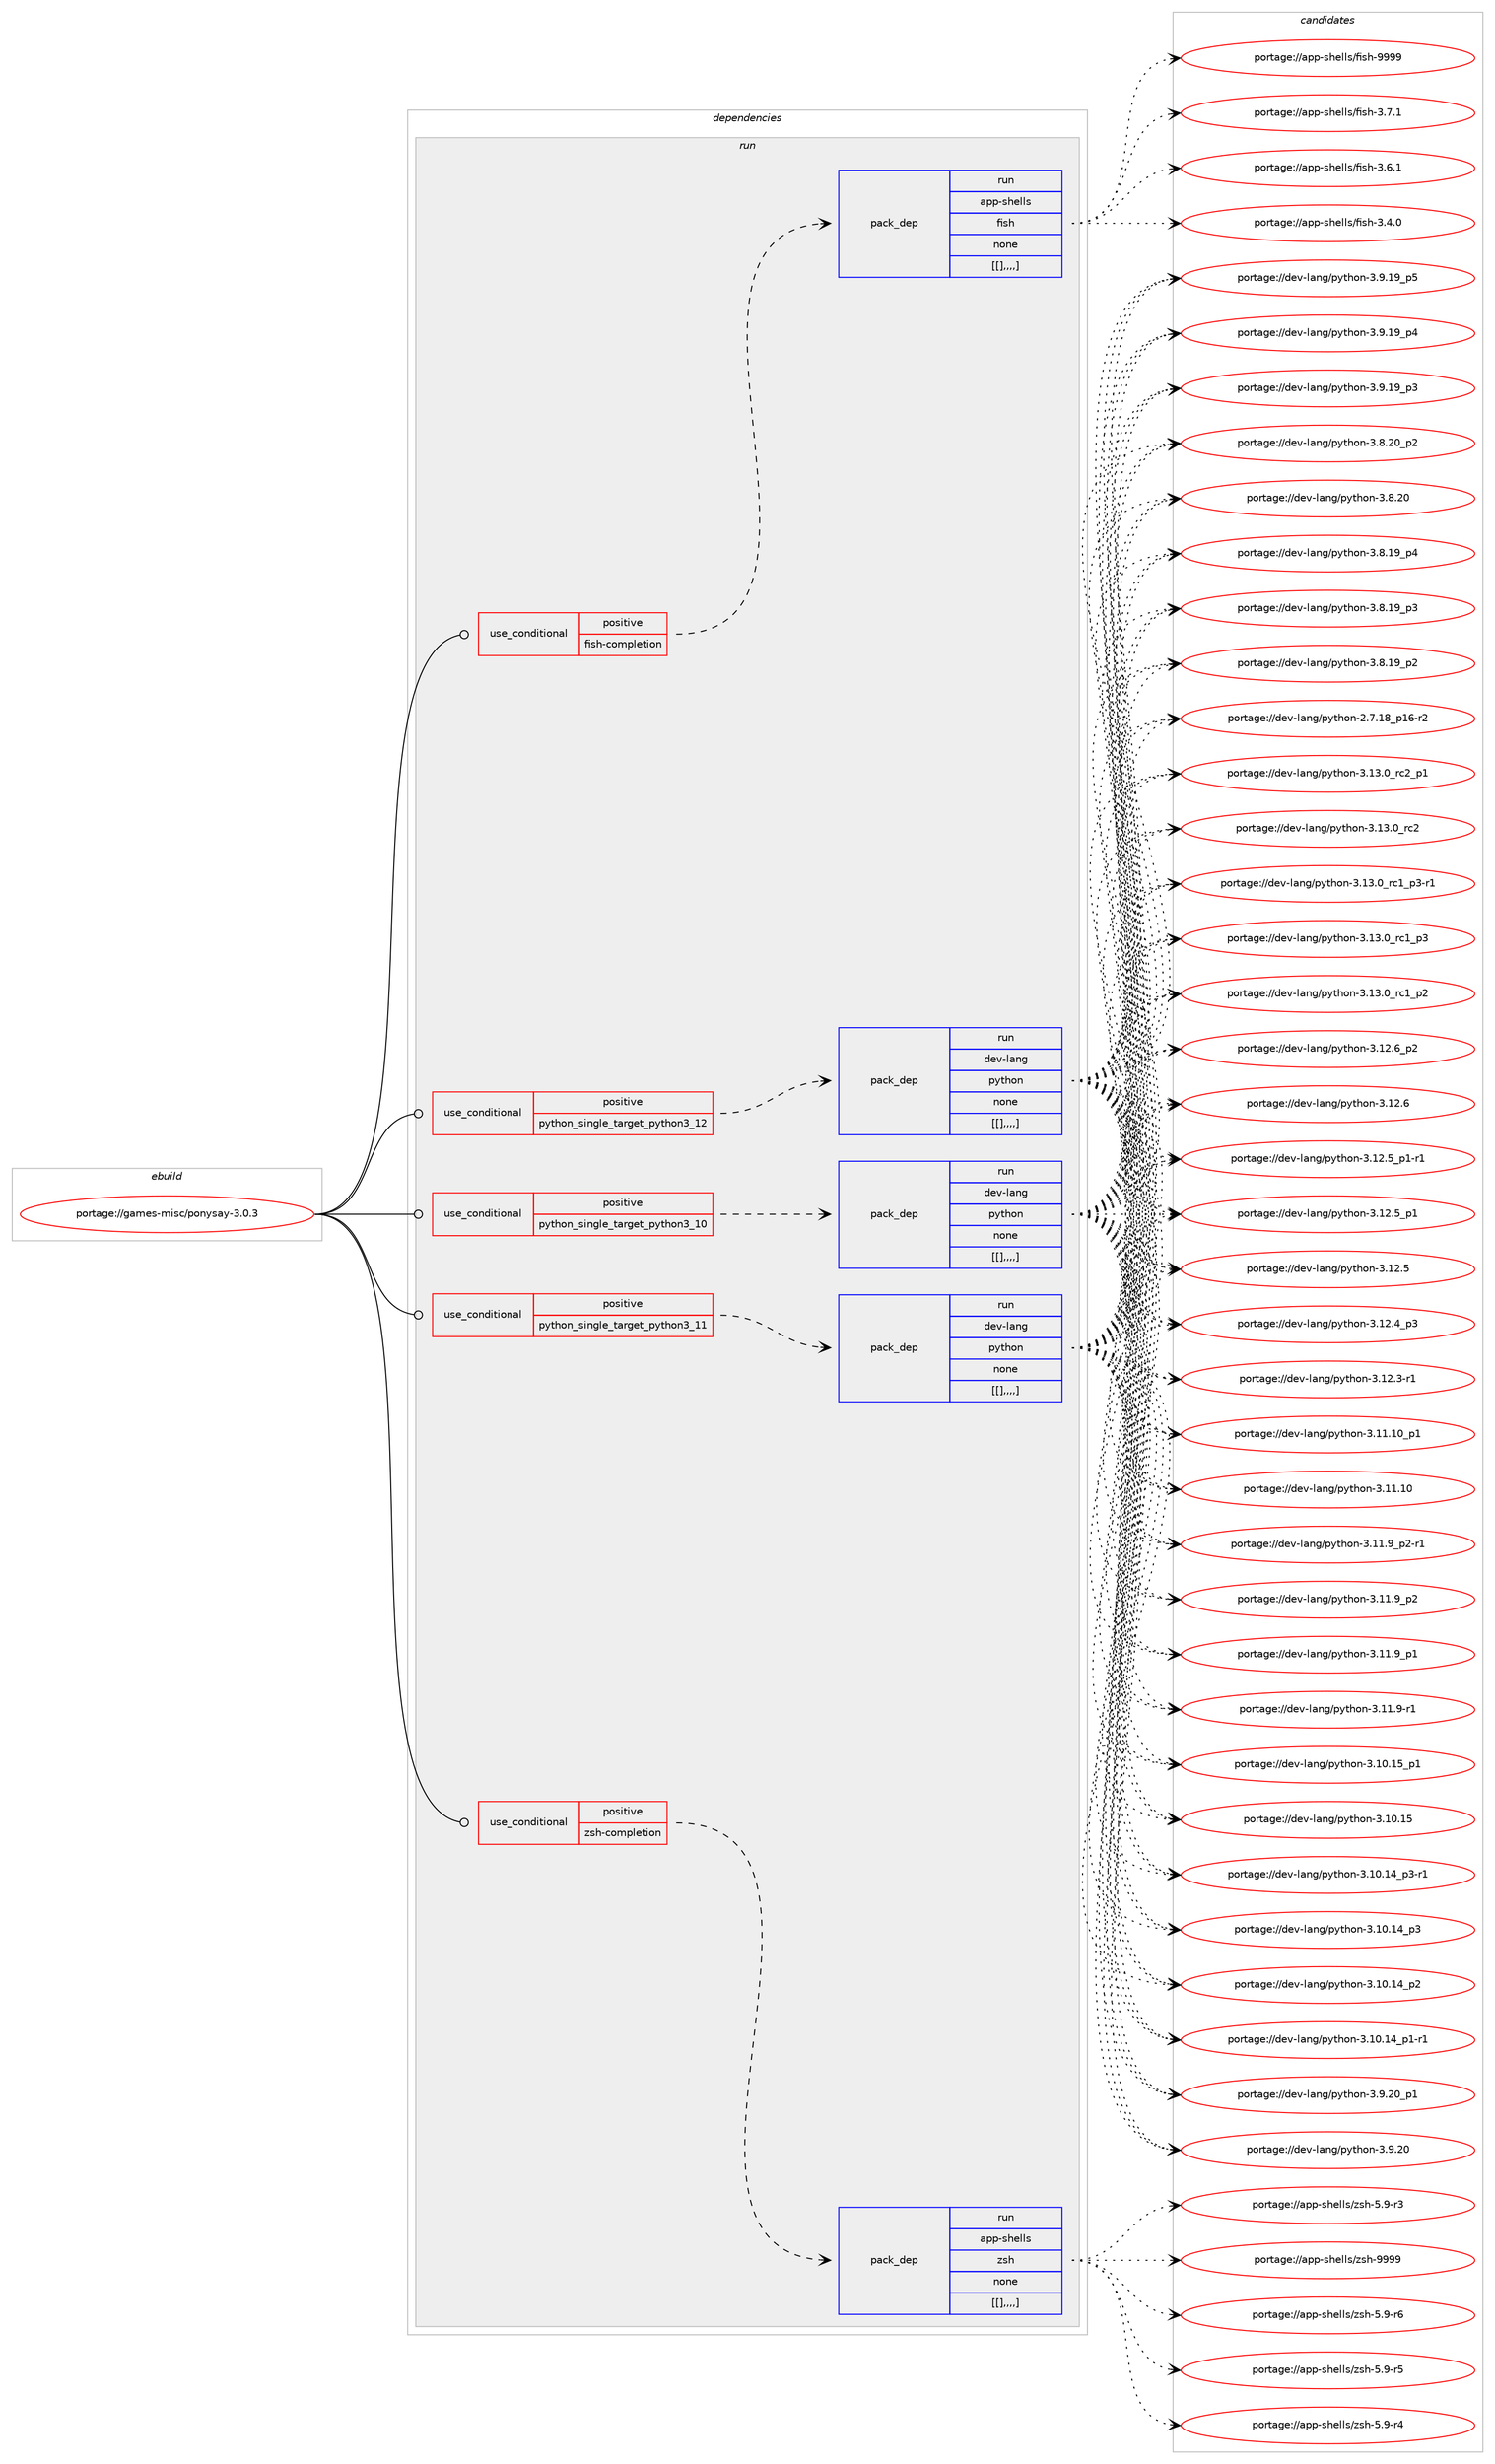 digraph prolog {

# *************
# Graph options
# *************

newrank=true;
concentrate=true;
compound=true;
graph [rankdir=LR,fontname=Helvetica,fontsize=10,ranksep=1.5];#, ranksep=2.5, nodesep=0.2];
edge  [arrowhead=vee];
node  [fontname=Helvetica,fontsize=10];

# **********
# The ebuild
# **********

subgraph cluster_leftcol {
color=gray;
label=<<i>ebuild</i>>;
id [label="portage://games-misc/ponysay-3.0.3", color=red, width=4, href="../games-misc/ponysay-3.0.3.svg"];
}

# ****************
# The dependencies
# ****************

subgraph cluster_midcol {
color=gray;
label=<<i>dependencies</i>>;
subgraph cluster_compile {
fillcolor="#eeeeee";
style=filled;
label=<<i>compile</i>>;
}
subgraph cluster_compileandrun {
fillcolor="#eeeeee";
style=filled;
label=<<i>compile and run</i>>;
}
subgraph cluster_run {
fillcolor="#eeeeee";
style=filled;
label=<<i>run</i>>;
subgraph cond66707 {
dependency235787 [label=<<TABLE BORDER="0" CELLBORDER="1" CELLSPACING="0" CELLPADDING="4"><TR><TD ROWSPAN="3" CELLPADDING="10">use_conditional</TD></TR><TR><TD>positive</TD></TR><TR><TD>fish-completion</TD></TR></TABLE>>, shape=none, color=red];
subgraph pack167579 {
dependency235788 [label=<<TABLE BORDER="0" CELLBORDER="1" CELLSPACING="0" CELLPADDING="4" WIDTH="220"><TR><TD ROWSPAN="6" CELLPADDING="30">pack_dep</TD></TR><TR><TD WIDTH="110">run</TD></TR><TR><TD>app-shells</TD></TR><TR><TD>fish</TD></TR><TR><TD>none</TD></TR><TR><TD>[[],,,,]</TD></TR></TABLE>>, shape=none, color=blue];
}
dependency235787:e -> dependency235788:w [weight=20,style="dashed",arrowhead="vee"];
}
id:e -> dependency235787:w [weight=20,style="solid",arrowhead="odot"];
subgraph cond66708 {
dependency235789 [label=<<TABLE BORDER="0" CELLBORDER="1" CELLSPACING="0" CELLPADDING="4"><TR><TD ROWSPAN="3" CELLPADDING="10">use_conditional</TD></TR><TR><TD>positive</TD></TR><TR><TD>python_single_target_python3_10</TD></TR></TABLE>>, shape=none, color=red];
subgraph pack167580 {
dependency235790 [label=<<TABLE BORDER="0" CELLBORDER="1" CELLSPACING="0" CELLPADDING="4" WIDTH="220"><TR><TD ROWSPAN="6" CELLPADDING="30">pack_dep</TD></TR><TR><TD WIDTH="110">run</TD></TR><TR><TD>dev-lang</TD></TR><TR><TD>python</TD></TR><TR><TD>none</TD></TR><TR><TD>[[],,,,]</TD></TR></TABLE>>, shape=none, color=blue];
}
dependency235789:e -> dependency235790:w [weight=20,style="dashed",arrowhead="vee"];
}
id:e -> dependency235789:w [weight=20,style="solid",arrowhead="odot"];
subgraph cond66709 {
dependency235791 [label=<<TABLE BORDER="0" CELLBORDER="1" CELLSPACING="0" CELLPADDING="4"><TR><TD ROWSPAN="3" CELLPADDING="10">use_conditional</TD></TR><TR><TD>positive</TD></TR><TR><TD>python_single_target_python3_11</TD></TR></TABLE>>, shape=none, color=red];
subgraph pack167581 {
dependency235792 [label=<<TABLE BORDER="0" CELLBORDER="1" CELLSPACING="0" CELLPADDING="4" WIDTH="220"><TR><TD ROWSPAN="6" CELLPADDING="30">pack_dep</TD></TR><TR><TD WIDTH="110">run</TD></TR><TR><TD>dev-lang</TD></TR><TR><TD>python</TD></TR><TR><TD>none</TD></TR><TR><TD>[[],,,,]</TD></TR></TABLE>>, shape=none, color=blue];
}
dependency235791:e -> dependency235792:w [weight=20,style="dashed",arrowhead="vee"];
}
id:e -> dependency235791:w [weight=20,style="solid",arrowhead="odot"];
subgraph cond66710 {
dependency235793 [label=<<TABLE BORDER="0" CELLBORDER="1" CELLSPACING="0" CELLPADDING="4"><TR><TD ROWSPAN="3" CELLPADDING="10">use_conditional</TD></TR><TR><TD>positive</TD></TR><TR><TD>python_single_target_python3_12</TD></TR></TABLE>>, shape=none, color=red];
subgraph pack167582 {
dependency235794 [label=<<TABLE BORDER="0" CELLBORDER="1" CELLSPACING="0" CELLPADDING="4" WIDTH="220"><TR><TD ROWSPAN="6" CELLPADDING="30">pack_dep</TD></TR><TR><TD WIDTH="110">run</TD></TR><TR><TD>dev-lang</TD></TR><TR><TD>python</TD></TR><TR><TD>none</TD></TR><TR><TD>[[],,,,]</TD></TR></TABLE>>, shape=none, color=blue];
}
dependency235793:e -> dependency235794:w [weight=20,style="dashed",arrowhead="vee"];
}
id:e -> dependency235793:w [weight=20,style="solid",arrowhead="odot"];
subgraph cond66711 {
dependency235795 [label=<<TABLE BORDER="0" CELLBORDER="1" CELLSPACING="0" CELLPADDING="4"><TR><TD ROWSPAN="3" CELLPADDING="10">use_conditional</TD></TR><TR><TD>positive</TD></TR><TR><TD>zsh-completion</TD></TR></TABLE>>, shape=none, color=red];
subgraph pack167583 {
dependency235796 [label=<<TABLE BORDER="0" CELLBORDER="1" CELLSPACING="0" CELLPADDING="4" WIDTH="220"><TR><TD ROWSPAN="6" CELLPADDING="30">pack_dep</TD></TR><TR><TD WIDTH="110">run</TD></TR><TR><TD>app-shells</TD></TR><TR><TD>zsh</TD></TR><TR><TD>none</TD></TR><TR><TD>[[],,,,]</TD></TR></TABLE>>, shape=none, color=blue];
}
dependency235795:e -> dependency235796:w [weight=20,style="dashed",arrowhead="vee"];
}
id:e -> dependency235795:w [weight=20,style="solid",arrowhead="odot"];
}
}

# **************
# The candidates
# **************

subgraph cluster_choices {
rank=same;
color=gray;
label=<<i>candidates</i>>;

subgraph choice167579 {
color=black;
nodesep=1;
choice9711211245115104101108108115471021051151044557575757 [label="portage://app-shells/fish-9999", color=red, width=4,href="../app-shells/fish-9999.svg"];
choice971121124511510410110810811547102105115104455146554649 [label="portage://app-shells/fish-3.7.1", color=red, width=4,href="../app-shells/fish-3.7.1.svg"];
choice971121124511510410110810811547102105115104455146544649 [label="portage://app-shells/fish-3.6.1", color=red, width=4,href="../app-shells/fish-3.6.1.svg"];
choice971121124511510410110810811547102105115104455146524648 [label="portage://app-shells/fish-3.4.0", color=red, width=4,href="../app-shells/fish-3.4.0.svg"];
dependency235788:e -> choice9711211245115104101108108115471021051151044557575757:w [style=dotted,weight="100"];
dependency235788:e -> choice971121124511510410110810811547102105115104455146554649:w [style=dotted,weight="100"];
dependency235788:e -> choice971121124511510410110810811547102105115104455146544649:w [style=dotted,weight="100"];
dependency235788:e -> choice971121124511510410110810811547102105115104455146524648:w [style=dotted,weight="100"];
}
subgraph choice167580 {
color=black;
nodesep=1;
choice100101118451089711010347112121116104111110455146495146489511499509511249 [label="portage://dev-lang/python-3.13.0_rc2_p1", color=red, width=4,href="../dev-lang/python-3.13.0_rc2_p1.svg"];
choice10010111845108971101034711212111610411111045514649514648951149950 [label="portage://dev-lang/python-3.13.0_rc2", color=red, width=4,href="../dev-lang/python-3.13.0_rc2.svg"];
choice1001011184510897110103471121211161041111104551464951464895114994995112514511449 [label="portage://dev-lang/python-3.13.0_rc1_p3-r1", color=red, width=4,href="../dev-lang/python-3.13.0_rc1_p3-r1.svg"];
choice100101118451089711010347112121116104111110455146495146489511499499511251 [label="portage://dev-lang/python-3.13.0_rc1_p3", color=red, width=4,href="../dev-lang/python-3.13.0_rc1_p3.svg"];
choice100101118451089711010347112121116104111110455146495146489511499499511250 [label="portage://dev-lang/python-3.13.0_rc1_p2", color=red, width=4,href="../dev-lang/python-3.13.0_rc1_p2.svg"];
choice100101118451089711010347112121116104111110455146495046549511250 [label="portage://dev-lang/python-3.12.6_p2", color=red, width=4,href="../dev-lang/python-3.12.6_p2.svg"];
choice10010111845108971101034711212111610411111045514649504654 [label="portage://dev-lang/python-3.12.6", color=red, width=4,href="../dev-lang/python-3.12.6.svg"];
choice1001011184510897110103471121211161041111104551464950465395112494511449 [label="portage://dev-lang/python-3.12.5_p1-r1", color=red, width=4,href="../dev-lang/python-3.12.5_p1-r1.svg"];
choice100101118451089711010347112121116104111110455146495046539511249 [label="portage://dev-lang/python-3.12.5_p1", color=red, width=4,href="../dev-lang/python-3.12.5_p1.svg"];
choice10010111845108971101034711212111610411111045514649504653 [label="portage://dev-lang/python-3.12.5", color=red, width=4,href="../dev-lang/python-3.12.5.svg"];
choice100101118451089711010347112121116104111110455146495046529511251 [label="portage://dev-lang/python-3.12.4_p3", color=red, width=4,href="../dev-lang/python-3.12.4_p3.svg"];
choice100101118451089711010347112121116104111110455146495046514511449 [label="portage://dev-lang/python-3.12.3-r1", color=red, width=4,href="../dev-lang/python-3.12.3-r1.svg"];
choice10010111845108971101034711212111610411111045514649494649489511249 [label="portage://dev-lang/python-3.11.10_p1", color=red, width=4,href="../dev-lang/python-3.11.10_p1.svg"];
choice1001011184510897110103471121211161041111104551464949464948 [label="portage://dev-lang/python-3.11.10", color=red, width=4,href="../dev-lang/python-3.11.10.svg"];
choice1001011184510897110103471121211161041111104551464949465795112504511449 [label="portage://dev-lang/python-3.11.9_p2-r1", color=red, width=4,href="../dev-lang/python-3.11.9_p2-r1.svg"];
choice100101118451089711010347112121116104111110455146494946579511250 [label="portage://dev-lang/python-3.11.9_p2", color=red, width=4,href="../dev-lang/python-3.11.9_p2.svg"];
choice100101118451089711010347112121116104111110455146494946579511249 [label="portage://dev-lang/python-3.11.9_p1", color=red, width=4,href="../dev-lang/python-3.11.9_p1.svg"];
choice100101118451089711010347112121116104111110455146494946574511449 [label="portage://dev-lang/python-3.11.9-r1", color=red, width=4,href="../dev-lang/python-3.11.9-r1.svg"];
choice10010111845108971101034711212111610411111045514649484649539511249 [label="portage://dev-lang/python-3.10.15_p1", color=red, width=4,href="../dev-lang/python-3.10.15_p1.svg"];
choice1001011184510897110103471121211161041111104551464948464953 [label="portage://dev-lang/python-3.10.15", color=red, width=4,href="../dev-lang/python-3.10.15.svg"];
choice100101118451089711010347112121116104111110455146494846495295112514511449 [label="portage://dev-lang/python-3.10.14_p3-r1", color=red, width=4,href="../dev-lang/python-3.10.14_p3-r1.svg"];
choice10010111845108971101034711212111610411111045514649484649529511251 [label="portage://dev-lang/python-3.10.14_p3", color=red, width=4,href="../dev-lang/python-3.10.14_p3.svg"];
choice10010111845108971101034711212111610411111045514649484649529511250 [label="portage://dev-lang/python-3.10.14_p2", color=red, width=4,href="../dev-lang/python-3.10.14_p2.svg"];
choice100101118451089711010347112121116104111110455146494846495295112494511449 [label="portage://dev-lang/python-3.10.14_p1-r1", color=red, width=4,href="../dev-lang/python-3.10.14_p1-r1.svg"];
choice100101118451089711010347112121116104111110455146574650489511249 [label="portage://dev-lang/python-3.9.20_p1", color=red, width=4,href="../dev-lang/python-3.9.20_p1.svg"];
choice10010111845108971101034711212111610411111045514657465048 [label="portage://dev-lang/python-3.9.20", color=red, width=4,href="../dev-lang/python-3.9.20.svg"];
choice100101118451089711010347112121116104111110455146574649579511253 [label="portage://dev-lang/python-3.9.19_p5", color=red, width=4,href="../dev-lang/python-3.9.19_p5.svg"];
choice100101118451089711010347112121116104111110455146574649579511252 [label="portage://dev-lang/python-3.9.19_p4", color=red, width=4,href="../dev-lang/python-3.9.19_p4.svg"];
choice100101118451089711010347112121116104111110455146574649579511251 [label="portage://dev-lang/python-3.9.19_p3", color=red, width=4,href="../dev-lang/python-3.9.19_p3.svg"];
choice100101118451089711010347112121116104111110455146564650489511250 [label="portage://dev-lang/python-3.8.20_p2", color=red, width=4,href="../dev-lang/python-3.8.20_p2.svg"];
choice10010111845108971101034711212111610411111045514656465048 [label="portage://dev-lang/python-3.8.20", color=red, width=4,href="../dev-lang/python-3.8.20.svg"];
choice100101118451089711010347112121116104111110455146564649579511252 [label="portage://dev-lang/python-3.8.19_p4", color=red, width=4,href="../dev-lang/python-3.8.19_p4.svg"];
choice100101118451089711010347112121116104111110455146564649579511251 [label="portage://dev-lang/python-3.8.19_p3", color=red, width=4,href="../dev-lang/python-3.8.19_p3.svg"];
choice100101118451089711010347112121116104111110455146564649579511250 [label="portage://dev-lang/python-3.8.19_p2", color=red, width=4,href="../dev-lang/python-3.8.19_p2.svg"];
choice100101118451089711010347112121116104111110455046554649569511249544511450 [label="portage://dev-lang/python-2.7.18_p16-r2", color=red, width=4,href="../dev-lang/python-2.7.18_p16-r2.svg"];
dependency235790:e -> choice100101118451089711010347112121116104111110455146495146489511499509511249:w [style=dotted,weight="100"];
dependency235790:e -> choice10010111845108971101034711212111610411111045514649514648951149950:w [style=dotted,weight="100"];
dependency235790:e -> choice1001011184510897110103471121211161041111104551464951464895114994995112514511449:w [style=dotted,weight="100"];
dependency235790:e -> choice100101118451089711010347112121116104111110455146495146489511499499511251:w [style=dotted,weight="100"];
dependency235790:e -> choice100101118451089711010347112121116104111110455146495146489511499499511250:w [style=dotted,weight="100"];
dependency235790:e -> choice100101118451089711010347112121116104111110455146495046549511250:w [style=dotted,weight="100"];
dependency235790:e -> choice10010111845108971101034711212111610411111045514649504654:w [style=dotted,weight="100"];
dependency235790:e -> choice1001011184510897110103471121211161041111104551464950465395112494511449:w [style=dotted,weight="100"];
dependency235790:e -> choice100101118451089711010347112121116104111110455146495046539511249:w [style=dotted,weight="100"];
dependency235790:e -> choice10010111845108971101034711212111610411111045514649504653:w [style=dotted,weight="100"];
dependency235790:e -> choice100101118451089711010347112121116104111110455146495046529511251:w [style=dotted,weight="100"];
dependency235790:e -> choice100101118451089711010347112121116104111110455146495046514511449:w [style=dotted,weight="100"];
dependency235790:e -> choice10010111845108971101034711212111610411111045514649494649489511249:w [style=dotted,weight="100"];
dependency235790:e -> choice1001011184510897110103471121211161041111104551464949464948:w [style=dotted,weight="100"];
dependency235790:e -> choice1001011184510897110103471121211161041111104551464949465795112504511449:w [style=dotted,weight="100"];
dependency235790:e -> choice100101118451089711010347112121116104111110455146494946579511250:w [style=dotted,weight="100"];
dependency235790:e -> choice100101118451089711010347112121116104111110455146494946579511249:w [style=dotted,weight="100"];
dependency235790:e -> choice100101118451089711010347112121116104111110455146494946574511449:w [style=dotted,weight="100"];
dependency235790:e -> choice10010111845108971101034711212111610411111045514649484649539511249:w [style=dotted,weight="100"];
dependency235790:e -> choice1001011184510897110103471121211161041111104551464948464953:w [style=dotted,weight="100"];
dependency235790:e -> choice100101118451089711010347112121116104111110455146494846495295112514511449:w [style=dotted,weight="100"];
dependency235790:e -> choice10010111845108971101034711212111610411111045514649484649529511251:w [style=dotted,weight="100"];
dependency235790:e -> choice10010111845108971101034711212111610411111045514649484649529511250:w [style=dotted,weight="100"];
dependency235790:e -> choice100101118451089711010347112121116104111110455146494846495295112494511449:w [style=dotted,weight="100"];
dependency235790:e -> choice100101118451089711010347112121116104111110455146574650489511249:w [style=dotted,weight="100"];
dependency235790:e -> choice10010111845108971101034711212111610411111045514657465048:w [style=dotted,weight="100"];
dependency235790:e -> choice100101118451089711010347112121116104111110455146574649579511253:w [style=dotted,weight="100"];
dependency235790:e -> choice100101118451089711010347112121116104111110455146574649579511252:w [style=dotted,weight="100"];
dependency235790:e -> choice100101118451089711010347112121116104111110455146574649579511251:w [style=dotted,weight="100"];
dependency235790:e -> choice100101118451089711010347112121116104111110455146564650489511250:w [style=dotted,weight="100"];
dependency235790:e -> choice10010111845108971101034711212111610411111045514656465048:w [style=dotted,weight="100"];
dependency235790:e -> choice100101118451089711010347112121116104111110455146564649579511252:w [style=dotted,weight="100"];
dependency235790:e -> choice100101118451089711010347112121116104111110455146564649579511251:w [style=dotted,weight="100"];
dependency235790:e -> choice100101118451089711010347112121116104111110455146564649579511250:w [style=dotted,weight="100"];
dependency235790:e -> choice100101118451089711010347112121116104111110455046554649569511249544511450:w [style=dotted,weight="100"];
}
subgraph choice167581 {
color=black;
nodesep=1;
choice100101118451089711010347112121116104111110455146495146489511499509511249 [label="portage://dev-lang/python-3.13.0_rc2_p1", color=red, width=4,href="../dev-lang/python-3.13.0_rc2_p1.svg"];
choice10010111845108971101034711212111610411111045514649514648951149950 [label="portage://dev-lang/python-3.13.0_rc2", color=red, width=4,href="../dev-lang/python-3.13.0_rc2.svg"];
choice1001011184510897110103471121211161041111104551464951464895114994995112514511449 [label="portage://dev-lang/python-3.13.0_rc1_p3-r1", color=red, width=4,href="../dev-lang/python-3.13.0_rc1_p3-r1.svg"];
choice100101118451089711010347112121116104111110455146495146489511499499511251 [label="portage://dev-lang/python-3.13.0_rc1_p3", color=red, width=4,href="../dev-lang/python-3.13.0_rc1_p3.svg"];
choice100101118451089711010347112121116104111110455146495146489511499499511250 [label="portage://dev-lang/python-3.13.0_rc1_p2", color=red, width=4,href="../dev-lang/python-3.13.0_rc1_p2.svg"];
choice100101118451089711010347112121116104111110455146495046549511250 [label="portage://dev-lang/python-3.12.6_p2", color=red, width=4,href="../dev-lang/python-3.12.6_p2.svg"];
choice10010111845108971101034711212111610411111045514649504654 [label="portage://dev-lang/python-3.12.6", color=red, width=4,href="../dev-lang/python-3.12.6.svg"];
choice1001011184510897110103471121211161041111104551464950465395112494511449 [label="portage://dev-lang/python-3.12.5_p1-r1", color=red, width=4,href="../dev-lang/python-3.12.5_p1-r1.svg"];
choice100101118451089711010347112121116104111110455146495046539511249 [label="portage://dev-lang/python-3.12.5_p1", color=red, width=4,href="../dev-lang/python-3.12.5_p1.svg"];
choice10010111845108971101034711212111610411111045514649504653 [label="portage://dev-lang/python-3.12.5", color=red, width=4,href="../dev-lang/python-3.12.5.svg"];
choice100101118451089711010347112121116104111110455146495046529511251 [label="portage://dev-lang/python-3.12.4_p3", color=red, width=4,href="../dev-lang/python-3.12.4_p3.svg"];
choice100101118451089711010347112121116104111110455146495046514511449 [label="portage://dev-lang/python-3.12.3-r1", color=red, width=4,href="../dev-lang/python-3.12.3-r1.svg"];
choice10010111845108971101034711212111610411111045514649494649489511249 [label="portage://dev-lang/python-3.11.10_p1", color=red, width=4,href="../dev-lang/python-3.11.10_p1.svg"];
choice1001011184510897110103471121211161041111104551464949464948 [label="portage://dev-lang/python-3.11.10", color=red, width=4,href="../dev-lang/python-3.11.10.svg"];
choice1001011184510897110103471121211161041111104551464949465795112504511449 [label="portage://dev-lang/python-3.11.9_p2-r1", color=red, width=4,href="../dev-lang/python-3.11.9_p2-r1.svg"];
choice100101118451089711010347112121116104111110455146494946579511250 [label="portage://dev-lang/python-3.11.9_p2", color=red, width=4,href="../dev-lang/python-3.11.9_p2.svg"];
choice100101118451089711010347112121116104111110455146494946579511249 [label="portage://dev-lang/python-3.11.9_p1", color=red, width=4,href="../dev-lang/python-3.11.9_p1.svg"];
choice100101118451089711010347112121116104111110455146494946574511449 [label="portage://dev-lang/python-3.11.9-r1", color=red, width=4,href="../dev-lang/python-3.11.9-r1.svg"];
choice10010111845108971101034711212111610411111045514649484649539511249 [label="portage://dev-lang/python-3.10.15_p1", color=red, width=4,href="../dev-lang/python-3.10.15_p1.svg"];
choice1001011184510897110103471121211161041111104551464948464953 [label="portage://dev-lang/python-3.10.15", color=red, width=4,href="../dev-lang/python-3.10.15.svg"];
choice100101118451089711010347112121116104111110455146494846495295112514511449 [label="portage://dev-lang/python-3.10.14_p3-r1", color=red, width=4,href="../dev-lang/python-3.10.14_p3-r1.svg"];
choice10010111845108971101034711212111610411111045514649484649529511251 [label="portage://dev-lang/python-3.10.14_p3", color=red, width=4,href="../dev-lang/python-3.10.14_p3.svg"];
choice10010111845108971101034711212111610411111045514649484649529511250 [label="portage://dev-lang/python-3.10.14_p2", color=red, width=4,href="../dev-lang/python-3.10.14_p2.svg"];
choice100101118451089711010347112121116104111110455146494846495295112494511449 [label="portage://dev-lang/python-3.10.14_p1-r1", color=red, width=4,href="../dev-lang/python-3.10.14_p1-r1.svg"];
choice100101118451089711010347112121116104111110455146574650489511249 [label="portage://dev-lang/python-3.9.20_p1", color=red, width=4,href="../dev-lang/python-3.9.20_p1.svg"];
choice10010111845108971101034711212111610411111045514657465048 [label="portage://dev-lang/python-3.9.20", color=red, width=4,href="../dev-lang/python-3.9.20.svg"];
choice100101118451089711010347112121116104111110455146574649579511253 [label="portage://dev-lang/python-3.9.19_p5", color=red, width=4,href="../dev-lang/python-3.9.19_p5.svg"];
choice100101118451089711010347112121116104111110455146574649579511252 [label="portage://dev-lang/python-3.9.19_p4", color=red, width=4,href="../dev-lang/python-3.9.19_p4.svg"];
choice100101118451089711010347112121116104111110455146574649579511251 [label="portage://dev-lang/python-3.9.19_p3", color=red, width=4,href="../dev-lang/python-3.9.19_p3.svg"];
choice100101118451089711010347112121116104111110455146564650489511250 [label="portage://dev-lang/python-3.8.20_p2", color=red, width=4,href="../dev-lang/python-3.8.20_p2.svg"];
choice10010111845108971101034711212111610411111045514656465048 [label="portage://dev-lang/python-3.8.20", color=red, width=4,href="../dev-lang/python-3.8.20.svg"];
choice100101118451089711010347112121116104111110455146564649579511252 [label="portage://dev-lang/python-3.8.19_p4", color=red, width=4,href="../dev-lang/python-3.8.19_p4.svg"];
choice100101118451089711010347112121116104111110455146564649579511251 [label="portage://dev-lang/python-3.8.19_p3", color=red, width=4,href="../dev-lang/python-3.8.19_p3.svg"];
choice100101118451089711010347112121116104111110455146564649579511250 [label="portage://dev-lang/python-3.8.19_p2", color=red, width=4,href="../dev-lang/python-3.8.19_p2.svg"];
choice100101118451089711010347112121116104111110455046554649569511249544511450 [label="portage://dev-lang/python-2.7.18_p16-r2", color=red, width=4,href="../dev-lang/python-2.7.18_p16-r2.svg"];
dependency235792:e -> choice100101118451089711010347112121116104111110455146495146489511499509511249:w [style=dotted,weight="100"];
dependency235792:e -> choice10010111845108971101034711212111610411111045514649514648951149950:w [style=dotted,weight="100"];
dependency235792:e -> choice1001011184510897110103471121211161041111104551464951464895114994995112514511449:w [style=dotted,weight="100"];
dependency235792:e -> choice100101118451089711010347112121116104111110455146495146489511499499511251:w [style=dotted,weight="100"];
dependency235792:e -> choice100101118451089711010347112121116104111110455146495146489511499499511250:w [style=dotted,weight="100"];
dependency235792:e -> choice100101118451089711010347112121116104111110455146495046549511250:w [style=dotted,weight="100"];
dependency235792:e -> choice10010111845108971101034711212111610411111045514649504654:w [style=dotted,weight="100"];
dependency235792:e -> choice1001011184510897110103471121211161041111104551464950465395112494511449:w [style=dotted,weight="100"];
dependency235792:e -> choice100101118451089711010347112121116104111110455146495046539511249:w [style=dotted,weight="100"];
dependency235792:e -> choice10010111845108971101034711212111610411111045514649504653:w [style=dotted,weight="100"];
dependency235792:e -> choice100101118451089711010347112121116104111110455146495046529511251:w [style=dotted,weight="100"];
dependency235792:e -> choice100101118451089711010347112121116104111110455146495046514511449:w [style=dotted,weight="100"];
dependency235792:e -> choice10010111845108971101034711212111610411111045514649494649489511249:w [style=dotted,weight="100"];
dependency235792:e -> choice1001011184510897110103471121211161041111104551464949464948:w [style=dotted,weight="100"];
dependency235792:e -> choice1001011184510897110103471121211161041111104551464949465795112504511449:w [style=dotted,weight="100"];
dependency235792:e -> choice100101118451089711010347112121116104111110455146494946579511250:w [style=dotted,weight="100"];
dependency235792:e -> choice100101118451089711010347112121116104111110455146494946579511249:w [style=dotted,weight="100"];
dependency235792:e -> choice100101118451089711010347112121116104111110455146494946574511449:w [style=dotted,weight="100"];
dependency235792:e -> choice10010111845108971101034711212111610411111045514649484649539511249:w [style=dotted,weight="100"];
dependency235792:e -> choice1001011184510897110103471121211161041111104551464948464953:w [style=dotted,weight="100"];
dependency235792:e -> choice100101118451089711010347112121116104111110455146494846495295112514511449:w [style=dotted,weight="100"];
dependency235792:e -> choice10010111845108971101034711212111610411111045514649484649529511251:w [style=dotted,weight="100"];
dependency235792:e -> choice10010111845108971101034711212111610411111045514649484649529511250:w [style=dotted,weight="100"];
dependency235792:e -> choice100101118451089711010347112121116104111110455146494846495295112494511449:w [style=dotted,weight="100"];
dependency235792:e -> choice100101118451089711010347112121116104111110455146574650489511249:w [style=dotted,weight="100"];
dependency235792:e -> choice10010111845108971101034711212111610411111045514657465048:w [style=dotted,weight="100"];
dependency235792:e -> choice100101118451089711010347112121116104111110455146574649579511253:w [style=dotted,weight="100"];
dependency235792:e -> choice100101118451089711010347112121116104111110455146574649579511252:w [style=dotted,weight="100"];
dependency235792:e -> choice100101118451089711010347112121116104111110455146574649579511251:w [style=dotted,weight="100"];
dependency235792:e -> choice100101118451089711010347112121116104111110455146564650489511250:w [style=dotted,weight="100"];
dependency235792:e -> choice10010111845108971101034711212111610411111045514656465048:w [style=dotted,weight="100"];
dependency235792:e -> choice100101118451089711010347112121116104111110455146564649579511252:w [style=dotted,weight="100"];
dependency235792:e -> choice100101118451089711010347112121116104111110455146564649579511251:w [style=dotted,weight="100"];
dependency235792:e -> choice100101118451089711010347112121116104111110455146564649579511250:w [style=dotted,weight="100"];
dependency235792:e -> choice100101118451089711010347112121116104111110455046554649569511249544511450:w [style=dotted,weight="100"];
}
subgraph choice167582 {
color=black;
nodesep=1;
choice100101118451089711010347112121116104111110455146495146489511499509511249 [label="portage://dev-lang/python-3.13.0_rc2_p1", color=red, width=4,href="../dev-lang/python-3.13.0_rc2_p1.svg"];
choice10010111845108971101034711212111610411111045514649514648951149950 [label="portage://dev-lang/python-3.13.0_rc2", color=red, width=4,href="../dev-lang/python-3.13.0_rc2.svg"];
choice1001011184510897110103471121211161041111104551464951464895114994995112514511449 [label="portage://dev-lang/python-3.13.0_rc1_p3-r1", color=red, width=4,href="../dev-lang/python-3.13.0_rc1_p3-r1.svg"];
choice100101118451089711010347112121116104111110455146495146489511499499511251 [label="portage://dev-lang/python-3.13.0_rc1_p3", color=red, width=4,href="../dev-lang/python-3.13.0_rc1_p3.svg"];
choice100101118451089711010347112121116104111110455146495146489511499499511250 [label="portage://dev-lang/python-3.13.0_rc1_p2", color=red, width=4,href="../dev-lang/python-3.13.0_rc1_p2.svg"];
choice100101118451089711010347112121116104111110455146495046549511250 [label="portage://dev-lang/python-3.12.6_p2", color=red, width=4,href="../dev-lang/python-3.12.6_p2.svg"];
choice10010111845108971101034711212111610411111045514649504654 [label="portage://dev-lang/python-3.12.6", color=red, width=4,href="../dev-lang/python-3.12.6.svg"];
choice1001011184510897110103471121211161041111104551464950465395112494511449 [label="portage://dev-lang/python-3.12.5_p1-r1", color=red, width=4,href="../dev-lang/python-3.12.5_p1-r1.svg"];
choice100101118451089711010347112121116104111110455146495046539511249 [label="portage://dev-lang/python-3.12.5_p1", color=red, width=4,href="../dev-lang/python-3.12.5_p1.svg"];
choice10010111845108971101034711212111610411111045514649504653 [label="portage://dev-lang/python-3.12.5", color=red, width=4,href="../dev-lang/python-3.12.5.svg"];
choice100101118451089711010347112121116104111110455146495046529511251 [label="portage://dev-lang/python-3.12.4_p3", color=red, width=4,href="../dev-lang/python-3.12.4_p3.svg"];
choice100101118451089711010347112121116104111110455146495046514511449 [label="portage://dev-lang/python-3.12.3-r1", color=red, width=4,href="../dev-lang/python-3.12.3-r1.svg"];
choice10010111845108971101034711212111610411111045514649494649489511249 [label="portage://dev-lang/python-3.11.10_p1", color=red, width=4,href="../dev-lang/python-3.11.10_p1.svg"];
choice1001011184510897110103471121211161041111104551464949464948 [label="portage://dev-lang/python-3.11.10", color=red, width=4,href="../dev-lang/python-3.11.10.svg"];
choice1001011184510897110103471121211161041111104551464949465795112504511449 [label="portage://dev-lang/python-3.11.9_p2-r1", color=red, width=4,href="../dev-lang/python-3.11.9_p2-r1.svg"];
choice100101118451089711010347112121116104111110455146494946579511250 [label="portage://dev-lang/python-3.11.9_p2", color=red, width=4,href="../dev-lang/python-3.11.9_p2.svg"];
choice100101118451089711010347112121116104111110455146494946579511249 [label="portage://dev-lang/python-3.11.9_p1", color=red, width=4,href="../dev-lang/python-3.11.9_p1.svg"];
choice100101118451089711010347112121116104111110455146494946574511449 [label="portage://dev-lang/python-3.11.9-r1", color=red, width=4,href="../dev-lang/python-3.11.9-r1.svg"];
choice10010111845108971101034711212111610411111045514649484649539511249 [label="portage://dev-lang/python-3.10.15_p1", color=red, width=4,href="../dev-lang/python-3.10.15_p1.svg"];
choice1001011184510897110103471121211161041111104551464948464953 [label="portage://dev-lang/python-3.10.15", color=red, width=4,href="../dev-lang/python-3.10.15.svg"];
choice100101118451089711010347112121116104111110455146494846495295112514511449 [label="portage://dev-lang/python-3.10.14_p3-r1", color=red, width=4,href="../dev-lang/python-3.10.14_p3-r1.svg"];
choice10010111845108971101034711212111610411111045514649484649529511251 [label="portage://dev-lang/python-3.10.14_p3", color=red, width=4,href="../dev-lang/python-3.10.14_p3.svg"];
choice10010111845108971101034711212111610411111045514649484649529511250 [label="portage://dev-lang/python-3.10.14_p2", color=red, width=4,href="../dev-lang/python-3.10.14_p2.svg"];
choice100101118451089711010347112121116104111110455146494846495295112494511449 [label="portage://dev-lang/python-3.10.14_p1-r1", color=red, width=4,href="../dev-lang/python-3.10.14_p1-r1.svg"];
choice100101118451089711010347112121116104111110455146574650489511249 [label="portage://dev-lang/python-3.9.20_p1", color=red, width=4,href="../dev-lang/python-3.9.20_p1.svg"];
choice10010111845108971101034711212111610411111045514657465048 [label="portage://dev-lang/python-3.9.20", color=red, width=4,href="../dev-lang/python-3.9.20.svg"];
choice100101118451089711010347112121116104111110455146574649579511253 [label="portage://dev-lang/python-3.9.19_p5", color=red, width=4,href="../dev-lang/python-3.9.19_p5.svg"];
choice100101118451089711010347112121116104111110455146574649579511252 [label="portage://dev-lang/python-3.9.19_p4", color=red, width=4,href="../dev-lang/python-3.9.19_p4.svg"];
choice100101118451089711010347112121116104111110455146574649579511251 [label="portage://dev-lang/python-3.9.19_p3", color=red, width=4,href="../dev-lang/python-3.9.19_p3.svg"];
choice100101118451089711010347112121116104111110455146564650489511250 [label="portage://dev-lang/python-3.8.20_p2", color=red, width=4,href="../dev-lang/python-3.8.20_p2.svg"];
choice10010111845108971101034711212111610411111045514656465048 [label="portage://dev-lang/python-3.8.20", color=red, width=4,href="../dev-lang/python-3.8.20.svg"];
choice100101118451089711010347112121116104111110455146564649579511252 [label="portage://dev-lang/python-3.8.19_p4", color=red, width=4,href="../dev-lang/python-3.8.19_p4.svg"];
choice100101118451089711010347112121116104111110455146564649579511251 [label="portage://dev-lang/python-3.8.19_p3", color=red, width=4,href="../dev-lang/python-3.8.19_p3.svg"];
choice100101118451089711010347112121116104111110455146564649579511250 [label="portage://dev-lang/python-3.8.19_p2", color=red, width=4,href="../dev-lang/python-3.8.19_p2.svg"];
choice100101118451089711010347112121116104111110455046554649569511249544511450 [label="portage://dev-lang/python-2.7.18_p16-r2", color=red, width=4,href="../dev-lang/python-2.7.18_p16-r2.svg"];
dependency235794:e -> choice100101118451089711010347112121116104111110455146495146489511499509511249:w [style=dotted,weight="100"];
dependency235794:e -> choice10010111845108971101034711212111610411111045514649514648951149950:w [style=dotted,weight="100"];
dependency235794:e -> choice1001011184510897110103471121211161041111104551464951464895114994995112514511449:w [style=dotted,weight="100"];
dependency235794:e -> choice100101118451089711010347112121116104111110455146495146489511499499511251:w [style=dotted,weight="100"];
dependency235794:e -> choice100101118451089711010347112121116104111110455146495146489511499499511250:w [style=dotted,weight="100"];
dependency235794:e -> choice100101118451089711010347112121116104111110455146495046549511250:w [style=dotted,weight="100"];
dependency235794:e -> choice10010111845108971101034711212111610411111045514649504654:w [style=dotted,weight="100"];
dependency235794:e -> choice1001011184510897110103471121211161041111104551464950465395112494511449:w [style=dotted,weight="100"];
dependency235794:e -> choice100101118451089711010347112121116104111110455146495046539511249:w [style=dotted,weight="100"];
dependency235794:e -> choice10010111845108971101034711212111610411111045514649504653:w [style=dotted,weight="100"];
dependency235794:e -> choice100101118451089711010347112121116104111110455146495046529511251:w [style=dotted,weight="100"];
dependency235794:e -> choice100101118451089711010347112121116104111110455146495046514511449:w [style=dotted,weight="100"];
dependency235794:e -> choice10010111845108971101034711212111610411111045514649494649489511249:w [style=dotted,weight="100"];
dependency235794:e -> choice1001011184510897110103471121211161041111104551464949464948:w [style=dotted,weight="100"];
dependency235794:e -> choice1001011184510897110103471121211161041111104551464949465795112504511449:w [style=dotted,weight="100"];
dependency235794:e -> choice100101118451089711010347112121116104111110455146494946579511250:w [style=dotted,weight="100"];
dependency235794:e -> choice100101118451089711010347112121116104111110455146494946579511249:w [style=dotted,weight="100"];
dependency235794:e -> choice100101118451089711010347112121116104111110455146494946574511449:w [style=dotted,weight="100"];
dependency235794:e -> choice10010111845108971101034711212111610411111045514649484649539511249:w [style=dotted,weight="100"];
dependency235794:e -> choice1001011184510897110103471121211161041111104551464948464953:w [style=dotted,weight="100"];
dependency235794:e -> choice100101118451089711010347112121116104111110455146494846495295112514511449:w [style=dotted,weight="100"];
dependency235794:e -> choice10010111845108971101034711212111610411111045514649484649529511251:w [style=dotted,weight="100"];
dependency235794:e -> choice10010111845108971101034711212111610411111045514649484649529511250:w [style=dotted,weight="100"];
dependency235794:e -> choice100101118451089711010347112121116104111110455146494846495295112494511449:w [style=dotted,weight="100"];
dependency235794:e -> choice100101118451089711010347112121116104111110455146574650489511249:w [style=dotted,weight="100"];
dependency235794:e -> choice10010111845108971101034711212111610411111045514657465048:w [style=dotted,weight="100"];
dependency235794:e -> choice100101118451089711010347112121116104111110455146574649579511253:w [style=dotted,weight="100"];
dependency235794:e -> choice100101118451089711010347112121116104111110455146574649579511252:w [style=dotted,weight="100"];
dependency235794:e -> choice100101118451089711010347112121116104111110455146574649579511251:w [style=dotted,weight="100"];
dependency235794:e -> choice100101118451089711010347112121116104111110455146564650489511250:w [style=dotted,weight="100"];
dependency235794:e -> choice10010111845108971101034711212111610411111045514656465048:w [style=dotted,weight="100"];
dependency235794:e -> choice100101118451089711010347112121116104111110455146564649579511252:w [style=dotted,weight="100"];
dependency235794:e -> choice100101118451089711010347112121116104111110455146564649579511251:w [style=dotted,weight="100"];
dependency235794:e -> choice100101118451089711010347112121116104111110455146564649579511250:w [style=dotted,weight="100"];
dependency235794:e -> choice100101118451089711010347112121116104111110455046554649569511249544511450:w [style=dotted,weight="100"];
}
subgraph choice167583 {
color=black;
nodesep=1;
choice9711211245115104101108108115471221151044557575757 [label="portage://app-shells/zsh-9999", color=red, width=4,href="../app-shells/zsh-9999.svg"];
choice971121124511510410110810811547122115104455346574511454 [label="portage://app-shells/zsh-5.9-r6", color=red, width=4,href="../app-shells/zsh-5.9-r6.svg"];
choice971121124511510410110810811547122115104455346574511453 [label="portage://app-shells/zsh-5.9-r5", color=red, width=4,href="../app-shells/zsh-5.9-r5.svg"];
choice971121124511510410110810811547122115104455346574511452 [label="portage://app-shells/zsh-5.9-r4", color=red, width=4,href="../app-shells/zsh-5.9-r4.svg"];
choice971121124511510410110810811547122115104455346574511451 [label="portage://app-shells/zsh-5.9-r3", color=red, width=4,href="../app-shells/zsh-5.9-r3.svg"];
dependency235796:e -> choice9711211245115104101108108115471221151044557575757:w [style=dotted,weight="100"];
dependency235796:e -> choice971121124511510410110810811547122115104455346574511454:w [style=dotted,weight="100"];
dependency235796:e -> choice971121124511510410110810811547122115104455346574511453:w [style=dotted,weight="100"];
dependency235796:e -> choice971121124511510410110810811547122115104455346574511452:w [style=dotted,weight="100"];
dependency235796:e -> choice971121124511510410110810811547122115104455346574511451:w [style=dotted,weight="100"];
}
}

}
